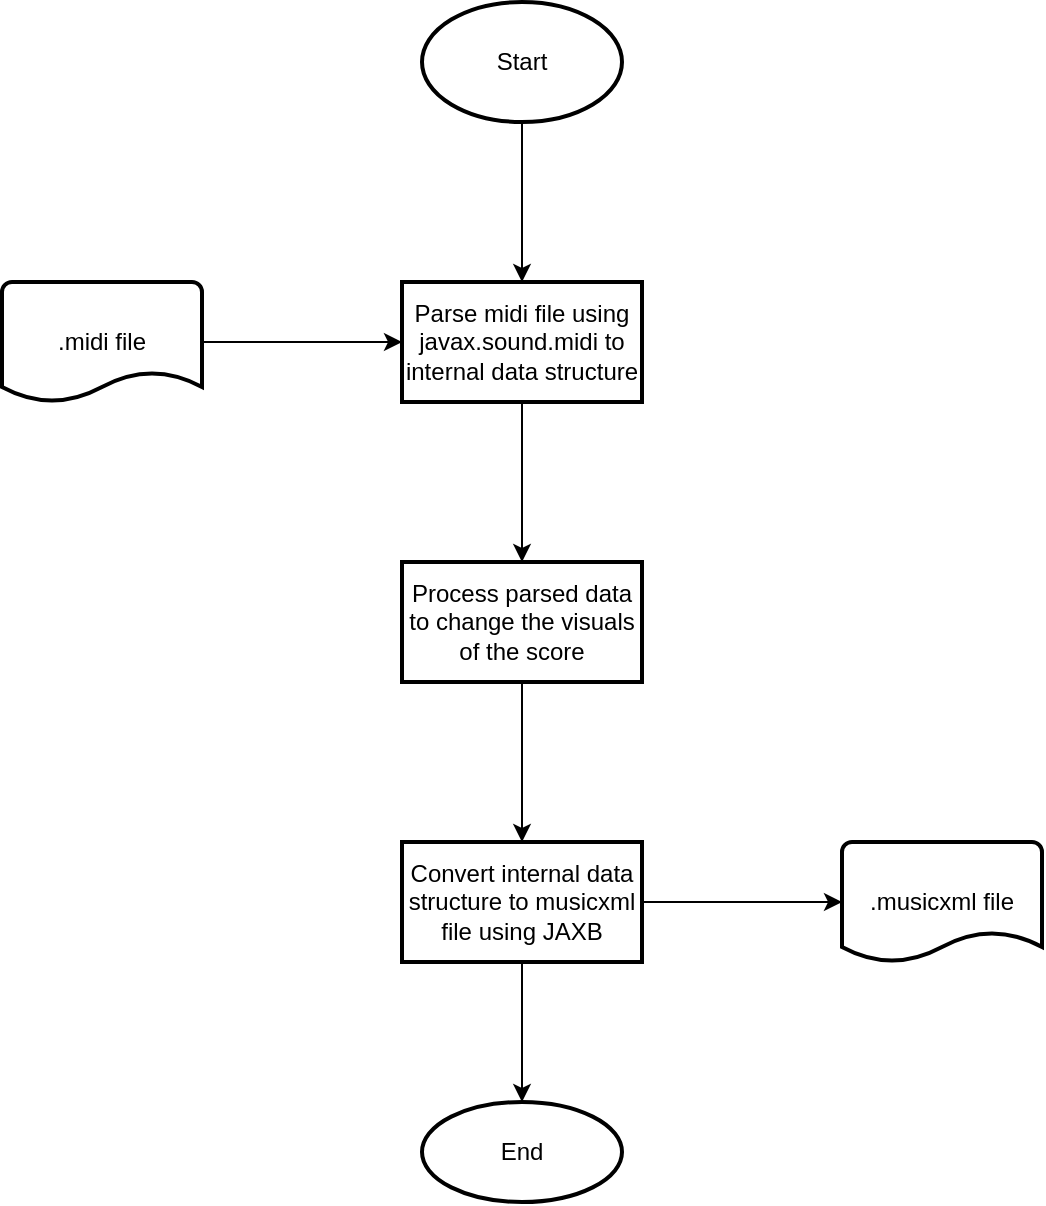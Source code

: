 <mxfile version="28.1.1">
  <diagram name="Page-1" id="b0YRxItXDvLH9EODu1eP">
    <mxGraphModel dx="1306" dy="905" grid="1" gridSize="10" guides="1" tooltips="1" connect="1" arrows="1" fold="1" page="1" pageScale="1" pageWidth="850" pageHeight="1100" background="none" math="0" shadow="0">
      <root>
        <mxCell id="0" />
        <mxCell id="1" parent="0" />
        <mxCell id="Xrlb10NCsGpD5aMp_2lD-10" value="" style="edgeStyle=orthogonalEdgeStyle;rounded=0;orthogonalLoop=1;jettySize=auto;html=1;" parent="1" source="Xrlb10NCsGpD5aMp_2lD-2" target="Xrlb10NCsGpD5aMp_2lD-9" edge="1">
          <mxGeometry relative="1" as="geometry" />
        </mxCell>
        <mxCell id="Xrlb10NCsGpD5aMp_2lD-2" value="Start" style="strokeWidth=2;html=1;shape=mxgraph.flowchart.start_1;whiteSpace=wrap;" parent="1" vertex="1">
          <mxGeometry x="390" y="50" width="100" height="60" as="geometry" />
        </mxCell>
        <mxCell id="Xrlb10NCsGpD5aMp_2lD-12" value="" style="edgeStyle=orthogonalEdgeStyle;rounded=0;orthogonalLoop=1;jettySize=auto;html=1;" parent="1" source="Xrlb10NCsGpD5aMp_2lD-9" target="Xrlb10NCsGpD5aMp_2lD-11" edge="1">
          <mxGeometry relative="1" as="geometry" />
        </mxCell>
        <mxCell id="Xrlb10NCsGpD5aMp_2lD-9" value="Parse midi file using javax.sound.midi to internal data structure" style="whiteSpace=wrap;html=1;strokeWidth=2;" parent="1" vertex="1">
          <mxGeometry x="380" y="190" width="120" height="60" as="geometry" />
        </mxCell>
        <mxCell id="Xrlb10NCsGpD5aMp_2lD-14" value="" style="edgeStyle=orthogonalEdgeStyle;rounded=0;orthogonalLoop=1;jettySize=auto;html=1;" parent="1" source="Xrlb10NCsGpD5aMp_2lD-11" target="Xrlb10NCsGpD5aMp_2lD-13" edge="1">
          <mxGeometry relative="1" as="geometry" />
        </mxCell>
        <mxCell id="Xrlb10NCsGpD5aMp_2lD-11" value="Process parsed data to change the visuals of the score" style="whiteSpace=wrap;html=1;strokeWidth=2;" parent="1" vertex="1">
          <mxGeometry x="380" y="330" width="120" height="60" as="geometry" />
        </mxCell>
        <mxCell id="Xrlb10NCsGpD5aMp_2lD-16" value="" style="edgeStyle=orthogonalEdgeStyle;rounded=0;orthogonalLoop=1;jettySize=auto;html=1;" parent="1" source="Xrlb10NCsGpD5aMp_2lD-13" target="Xrlb10NCsGpD5aMp_2lD-15" edge="1">
          <mxGeometry relative="1" as="geometry" />
        </mxCell>
        <mxCell id="NQZS6yc1OcZh38oiGsK2-4" style="edgeStyle=orthogonalEdgeStyle;rounded=0;orthogonalLoop=1;jettySize=auto;html=1;" edge="1" parent="1" source="Xrlb10NCsGpD5aMp_2lD-13" target="NQZS6yc1OcZh38oiGsK2-3">
          <mxGeometry relative="1" as="geometry" />
        </mxCell>
        <mxCell id="Xrlb10NCsGpD5aMp_2lD-13" value="Convert internal data structure to musicxml file using JAXB" style="whiteSpace=wrap;html=1;strokeWidth=2;" parent="1" vertex="1">
          <mxGeometry x="380" y="470" width="120" height="60" as="geometry" />
        </mxCell>
        <mxCell id="Xrlb10NCsGpD5aMp_2lD-15" value="End" style="ellipse;whiteSpace=wrap;html=1;strokeWidth=2;" parent="1" vertex="1">
          <mxGeometry x="390" y="600" width="100" height="50" as="geometry" />
        </mxCell>
        <mxCell id="NQZS6yc1OcZh38oiGsK2-2" style="edgeStyle=orthogonalEdgeStyle;rounded=0;orthogonalLoop=1;jettySize=auto;html=1;" edge="1" parent="1" source="NQZS6yc1OcZh38oiGsK2-1" target="Xrlb10NCsGpD5aMp_2lD-9">
          <mxGeometry relative="1" as="geometry" />
        </mxCell>
        <mxCell id="NQZS6yc1OcZh38oiGsK2-1" value=".midi file" style="strokeWidth=2;html=1;shape=mxgraph.flowchart.document2;whiteSpace=wrap;size=0.25;" vertex="1" parent="1">
          <mxGeometry x="180" y="190" width="100" height="60" as="geometry" />
        </mxCell>
        <mxCell id="NQZS6yc1OcZh38oiGsK2-3" value=".musicxml file" style="strokeWidth=2;html=1;shape=mxgraph.flowchart.document2;whiteSpace=wrap;size=0.25;" vertex="1" parent="1">
          <mxGeometry x="600" y="470" width="100" height="60" as="geometry" />
        </mxCell>
      </root>
    </mxGraphModel>
  </diagram>
</mxfile>
